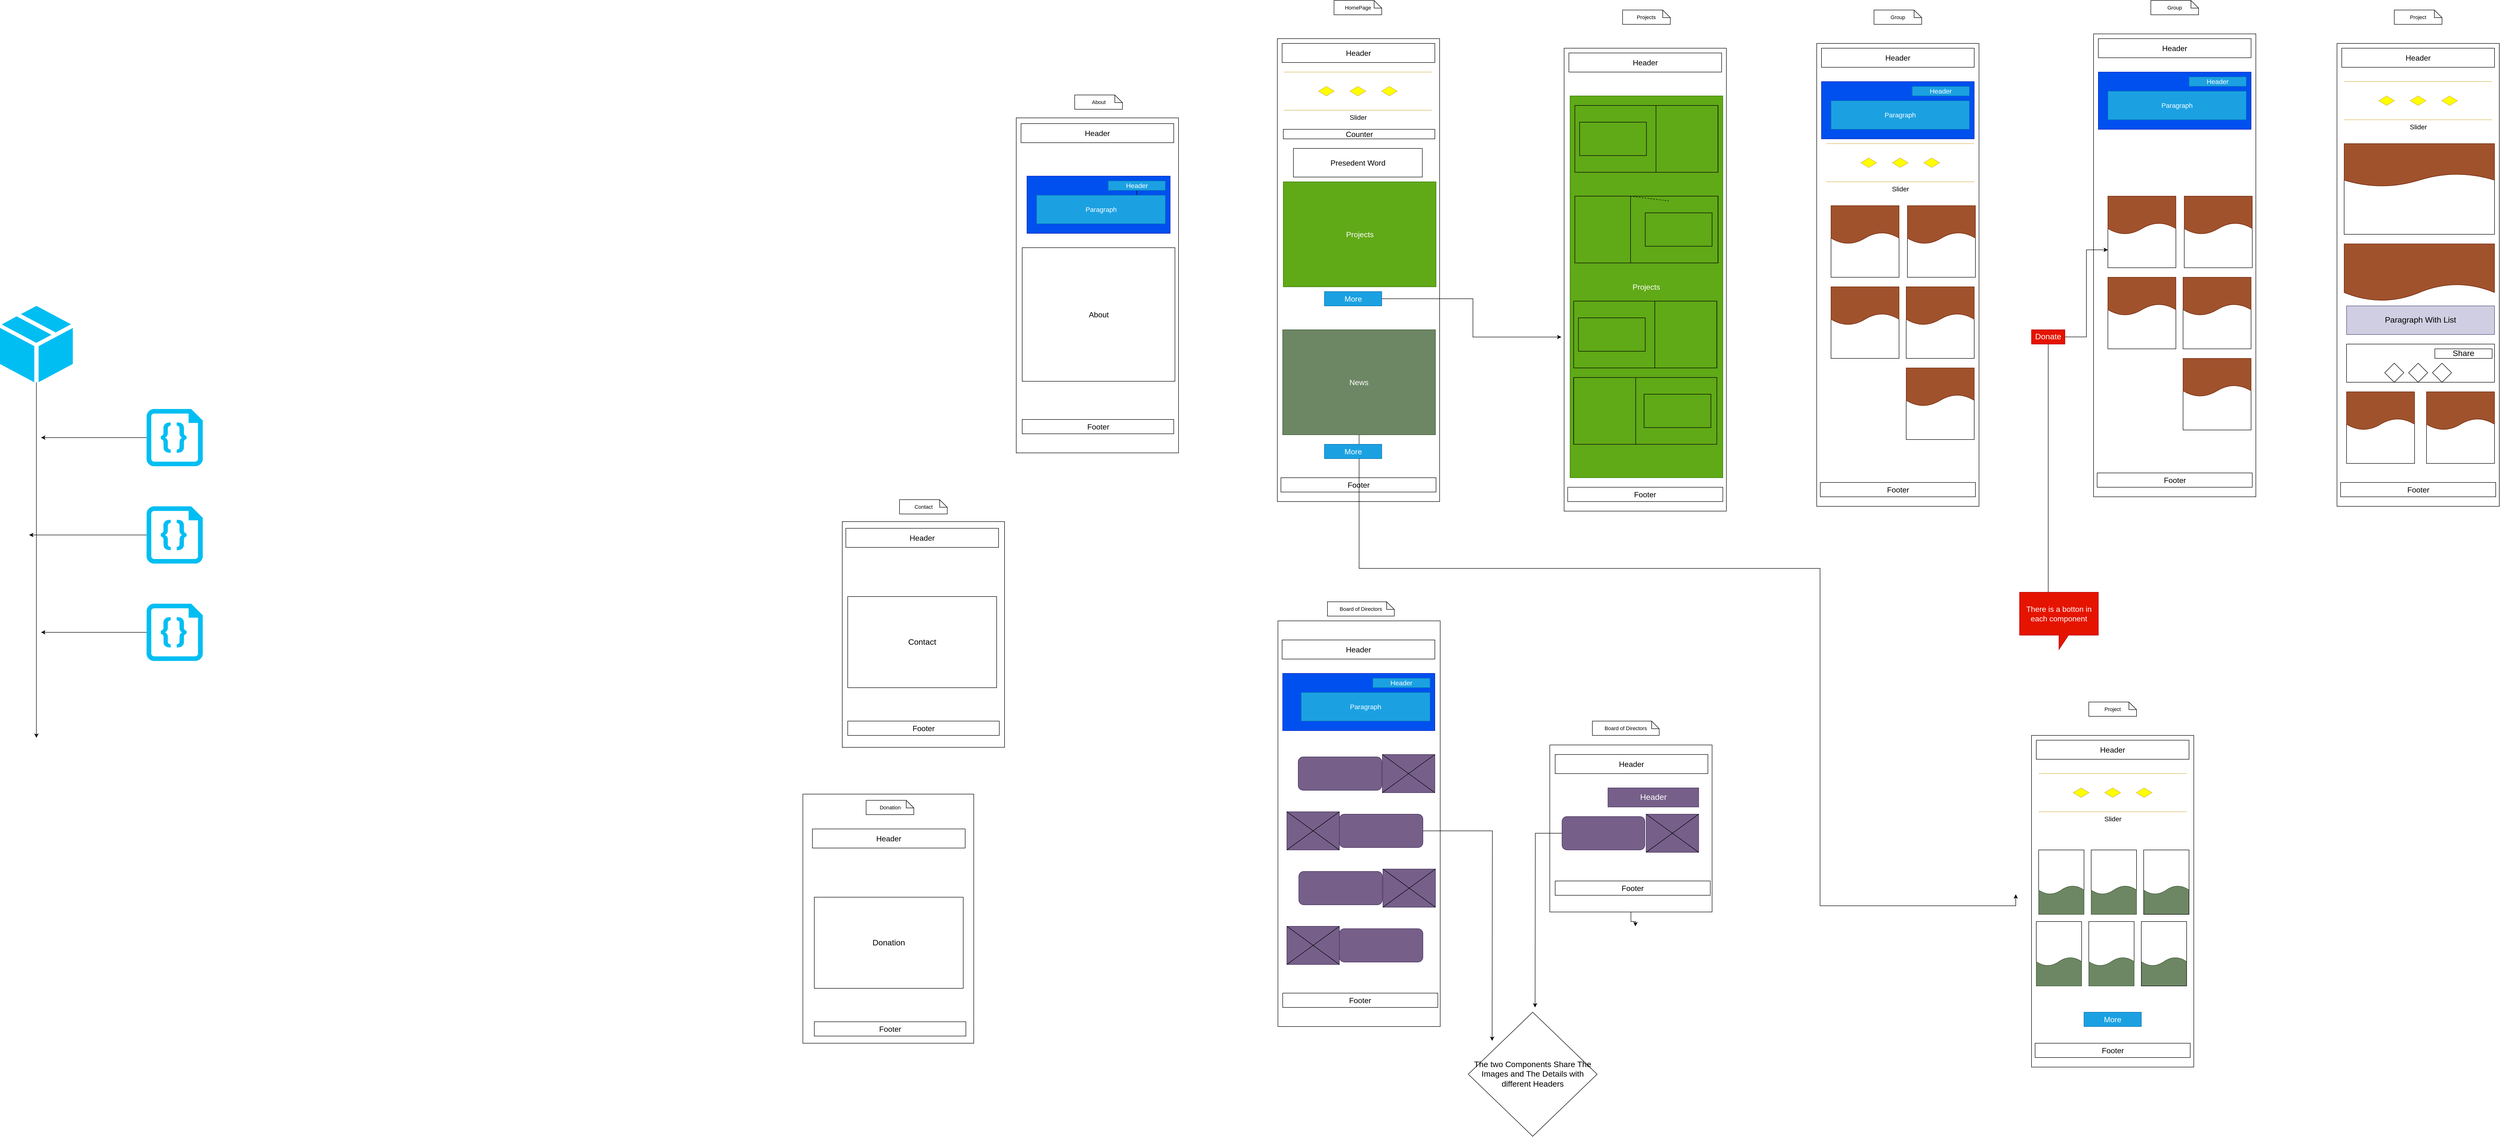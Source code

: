 <mxfile version="20.2.2" type="github">
  <diagram id="3tNO3jkayJGjovwc4Qjn" name="Page-1">
    <mxGraphModel dx="4730" dy="2700" grid="0" gridSize="10" guides="1" tooltips="1" connect="1" arrows="1" fold="1" page="0" pageScale="1" pageWidth="3300" pageHeight="4681" background="none" math="0" shadow="0">
      <root>
        <mxCell id="0" />
        <mxCell id="1" parent="0" />
        <mxCell id="f2MKxU73Fepq0yuGilzE-7" value="" style="rounded=0;whiteSpace=wrap;html=1;fontSize=16;fillColor=none;" vertex="1" parent="1">
          <mxGeometry x="2060" y="460" width="340" height="970" as="geometry" />
        </mxCell>
        <mxCell id="f2MKxU73Fepq0yuGilzE-9" value="Header" style="rounded=0;whiteSpace=wrap;html=1;fontSize=16;fillColor=none;" vertex="1" parent="1">
          <mxGeometry x="2070" y="470" width="320" height="40" as="geometry" />
        </mxCell>
        <mxCell id="f2MKxU73Fepq0yuGilzE-10" value="Footer" style="rounded=0;whiteSpace=wrap;html=1;fontSize=16;fillColor=none;" vertex="1" parent="1">
          <mxGeometry x="2067.5" y="1380" width="325" height="30" as="geometry" />
        </mxCell>
        <mxCell id="f2MKxU73Fepq0yuGilzE-35" value="Counter" style="rounded=0;whiteSpace=wrap;html=1;fontSize=16;fillColor=none;" vertex="1" parent="1">
          <mxGeometry x="2072.5" y="650" width="317.5" height="20" as="geometry" />
        </mxCell>
        <mxCell id="f2MKxU73Fepq0yuGilzE-37" value="Presedent Word" style="rounded=0;whiteSpace=wrap;html=1;fontSize=16;fillColor=none;" vertex="1" parent="1">
          <mxGeometry x="2093.75" y="690" width="270" height="60" as="geometry" />
        </mxCell>
        <mxCell id="f2MKxU73Fepq0yuGilzE-38" value="Projects" style="rounded=0;whiteSpace=wrap;html=1;fontSize=16;fillColor=#60a917;fontColor=#ffffff;strokeColor=#2D7600;" vertex="1" parent="1">
          <mxGeometry x="2072.5" y="760" width="320" height="220" as="geometry" />
        </mxCell>
        <mxCell id="f2MKxU73Fepq0yuGilzE-330" style="edgeStyle=orthogonalEdgeStyle;rounded=0;orthogonalLoop=1;jettySize=auto;html=1;fontSize=17;" edge="1" parent="1" source="f2MKxU73Fepq0yuGilzE-39">
          <mxGeometry relative="1" as="geometry">
            <mxPoint x="3607" y="2253" as="targetPoint" />
            <Array as="points">
              <mxPoint x="2231" y="1570" />
              <mxPoint x="3197" y="1570" />
              <mxPoint x="3197" y="2277" />
            </Array>
          </mxGeometry>
        </mxCell>
        <mxCell id="f2MKxU73Fepq0yuGilzE-39" value="News" style="rounded=0;whiteSpace=wrap;html=1;fontSize=16;fillColor=#6d8764;fontColor=#ffffff;strokeColor=#3A5431;" vertex="1" parent="1">
          <mxGeometry x="2071.25" y="1070" width="320" height="220" as="geometry" />
        </mxCell>
        <mxCell id="f2MKxU73Fepq0yuGilzE-42" value="HomePage" style="shape=note;whiteSpace=wrap;html=1;backgroundOutline=1;darkOpacity=0.05;fontSize=11;fillColor=none;size=16;" vertex="1" parent="1">
          <mxGeometry x="2178.75" y="380" width="100" height="30" as="geometry" />
        </mxCell>
        <mxCell id="f2MKxU73Fepq0yuGilzE-328" style="edgeStyle=orthogonalEdgeStyle;rounded=0;orthogonalLoop=1;jettySize=auto;html=1;entryX=-0.017;entryY=0.624;entryDx=0;entryDy=0;entryPerimeter=0;fontSize=17;" edge="1" parent="1" source="f2MKxU73Fepq0yuGilzE-44" target="f2MKxU73Fepq0yuGilzE-54">
          <mxGeometry relative="1" as="geometry" />
        </mxCell>
        <mxCell id="f2MKxU73Fepq0yuGilzE-44" value="More" style="rounded=0;whiteSpace=wrap;html=1;fontSize=16;fillColor=#1ba1e2;fontColor=#ffffff;strokeColor=#006EAF;" vertex="1" parent="1">
          <mxGeometry x="2158.75" y="990" width="120" height="30" as="geometry" />
        </mxCell>
        <mxCell id="f2MKxU73Fepq0yuGilzE-45" value="More" style="rounded=0;whiteSpace=wrap;html=1;fontSize=16;fillColor=#1ba1e2;fontColor=#ffffff;strokeColor=#006EAF;" vertex="1" parent="1">
          <mxGeometry x="2158.75" y="1310" width="120" height="30" as="geometry" />
        </mxCell>
        <mxCell id="f2MKxU73Fepq0yuGilzE-54" value="" style="rounded=0;whiteSpace=wrap;html=1;fontSize=16;fillColor=none;" vertex="1" parent="1">
          <mxGeometry x="2660.8" y="480" width="340" height="970" as="geometry" />
        </mxCell>
        <mxCell id="f2MKxU73Fepq0yuGilzE-55" value="Header" style="rounded=0;whiteSpace=wrap;html=1;fontSize=16;fillColor=none;" vertex="1" parent="1">
          <mxGeometry x="2670.8" y="490" width="320" height="40" as="geometry" />
        </mxCell>
        <mxCell id="f2MKxU73Fepq0yuGilzE-56" value="Footer" style="rounded=0;whiteSpace=wrap;html=1;fontSize=16;fillColor=none;" vertex="1" parent="1">
          <mxGeometry x="2668.3" y="1400" width="325" height="30" as="geometry" />
        </mxCell>
        <mxCell id="f2MKxU73Fepq0yuGilzE-60" value="Projects" style="rounded=0;whiteSpace=wrap;html=1;fontSize=16;fillColor=#60a917;fontColor=#ffffff;strokeColor=#2D7600;" vertex="1" parent="1">
          <mxGeometry x="2673.3" y="580" width="320" height="800" as="geometry" />
        </mxCell>
        <mxCell id="f2MKxU73Fepq0yuGilzE-71" value="Header" style="rounded=0;whiteSpace=wrap;html=1;fontSize=16;fillColor=none;" vertex="1" parent="1">
          <mxGeometry x="1523" y="638" width="320" height="40" as="geometry" />
        </mxCell>
        <mxCell id="f2MKxU73Fepq0yuGilzE-72" value="Footer" style="rounded=0;whiteSpace=wrap;html=1;fontSize=16;fillColor=none;" vertex="1" parent="1">
          <mxGeometry x="1525.5" y="1258" width="317.5" height="30" as="geometry" />
        </mxCell>
        <mxCell id="f2MKxU73Fepq0yuGilzE-73" value="About" style="rounded=0;whiteSpace=wrap;html=1;fontSize=16;fillColor=none;" vertex="1" parent="1">
          <mxGeometry x="1525.5" y="898" width="320" height="280" as="geometry" />
        </mxCell>
        <mxCell id="f2MKxU73Fepq0yuGilzE-74" value="Projects" style="shape=note;whiteSpace=wrap;html=1;backgroundOutline=1;darkOpacity=0.05;fontSize=11;fillColor=none;size=16;" vertex="1" parent="1">
          <mxGeometry x="2783.3" y="400" width="100" height="30" as="geometry" />
        </mxCell>
        <mxCell id="f2MKxU73Fepq0yuGilzE-75" value="About" style="shape=note;whiteSpace=wrap;html=1;backgroundOutline=1;darkOpacity=0.05;fontSize=11;fillColor=none;size=16;" vertex="1" parent="1">
          <mxGeometry x="1635.5" y="578" width="100" height="30" as="geometry" />
        </mxCell>
        <mxCell id="f2MKxU73Fepq0yuGilzE-76" value="" style="rounded=0;whiteSpace=wrap;html=1;fontSize=16;fillColor=none;" vertex="1" parent="1">
          <mxGeometry x="1513" y="626" width="340" height="702" as="geometry" />
        </mxCell>
        <mxCell id="f2MKxU73Fepq0yuGilzE-77" value="" style="rounded=0;whiteSpace=wrap;html=1;fontSize=16;fillColor=#0050ef;strokeColor=#001DBC;fontColor=#ffffff;" vertex="1" parent="1">
          <mxGeometry x="1535.5" y="748" width="300" height="120" as="geometry" />
        </mxCell>
        <mxCell id="f2MKxU73Fepq0yuGilzE-83" value="" style="edgeStyle=orthogonalEdgeStyle;rounded=0;orthogonalLoop=1;jettySize=auto;html=1;fontSize=14;" edge="1" parent="1" source="f2MKxU73Fepq0yuGilzE-78" target="f2MKxU73Fepq0yuGilzE-79">
          <mxGeometry relative="1" as="geometry" />
        </mxCell>
        <mxCell id="f2MKxU73Fepq0yuGilzE-78" value="Header" style="rounded=0;whiteSpace=wrap;html=1;fontSize=14;fillColor=#1ba1e2;fontColor=#ffffff;strokeColor=#006EAF;" vertex="1" parent="1">
          <mxGeometry x="1705.5" y="758" width="120" height="20" as="geometry" />
        </mxCell>
        <mxCell id="f2MKxU73Fepq0yuGilzE-79" value="Paragraph" style="rounded=0;whiteSpace=wrap;html=1;fontSize=14;fillColor=#1ba1e2;fontColor=#ffffff;strokeColor=#006EAF;" vertex="1" parent="1">
          <mxGeometry x="1555.5" y="788" width="270" height="60" as="geometry" />
        </mxCell>
        <mxCell id="f2MKxU73Fepq0yuGilzE-84" value="" style="rounded=0;whiteSpace=wrap;html=1;fontSize=16;fillColor=#0050ef;strokeColor=#001DBC;fontColor=#ffffff;" vertex="1" parent="1">
          <mxGeometry x="2071.25" y="1790" width="318.75" height="120" as="geometry" />
        </mxCell>
        <mxCell id="f2MKxU73Fepq0yuGilzE-85" value="Header" style="rounded=0;whiteSpace=wrap;html=1;fontSize=14;fillColor=#1ba1e2;fontColor=#ffffff;strokeColor=#006EAF;" vertex="1" parent="1">
          <mxGeometry x="2260" y="1800" width="120" height="20" as="geometry" />
        </mxCell>
        <mxCell id="f2MKxU73Fepq0yuGilzE-86" value="Paragraph" style="rounded=0;whiteSpace=wrap;html=1;fontSize=14;fillColor=#1ba1e2;fontColor=#ffffff;strokeColor=#006EAF;" vertex="1" parent="1">
          <mxGeometry x="2110" y="1830" width="270" height="60" as="geometry" />
        </mxCell>
        <mxCell id="f2MKxU73Fepq0yuGilzE-87" value="" style="rounded=0;whiteSpace=wrap;html=1;fontSize=14;fillColor=none;" vertex="1" parent="1">
          <mxGeometry x="2683.3" y="600" width="300" height="140" as="geometry" />
        </mxCell>
        <mxCell id="f2MKxU73Fepq0yuGilzE-88" value="" style="rounded=0;whiteSpace=wrap;html=1;fontSize=14;fillColor=none;" vertex="1" parent="1">
          <mxGeometry x="2853.3" y="600" width="130" height="140" as="geometry" />
        </mxCell>
        <mxCell id="f2MKxU73Fepq0yuGilzE-89" value="" style="rounded=0;whiteSpace=wrap;html=1;fontSize=14;fillColor=none;" vertex="1" parent="1">
          <mxGeometry x="2693.3" y="635" width="140" height="70" as="geometry" />
        </mxCell>
        <mxCell id="f2MKxU73Fepq0yuGilzE-90" value="" style="rounded=0;whiteSpace=wrap;html=1;fontSize=14;fillColor=none;" vertex="1" parent="1">
          <mxGeometry x="2683.3" y="790" width="300" height="140" as="geometry" />
        </mxCell>
        <mxCell id="f2MKxU73Fepq0yuGilzE-91" value="" style="rounded=0;whiteSpace=wrap;html=1;fontSize=14;fillColor=none;" vertex="1" parent="1">
          <mxGeometry x="2800" y="790" width="183.3" height="140" as="geometry" />
        </mxCell>
        <mxCell id="f2MKxU73Fepq0yuGilzE-92" value="" style="rounded=0;whiteSpace=wrap;html=1;fontSize=14;fillColor=none;" vertex="1" parent="1">
          <mxGeometry x="2830.8" y="825" width="140" height="70" as="geometry" />
        </mxCell>
        <mxCell id="f2MKxU73Fepq0yuGilzE-96" value="" style="rounded=0;whiteSpace=wrap;html=1;fontSize=14;fillColor=none;" vertex="1" parent="1">
          <mxGeometry x="2680.8" y="1010" width="300" height="140" as="geometry" />
        </mxCell>
        <mxCell id="f2MKxU73Fepq0yuGilzE-97" value="" style="rounded=0;whiteSpace=wrap;html=1;fontSize=14;fillColor=none;" vertex="1" parent="1">
          <mxGeometry x="2850.8" y="1010" width="130" height="140" as="geometry" />
        </mxCell>
        <mxCell id="f2MKxU73Fepq0yuGilzE-98" value="" style="rounded=0;whiteSpace=wrap;html=1;fontSize=14;fillColor=none;" vertex="1" parent="1">
          <mxGeometry x="2690.8" y="1045" width="140" height="70" as="geometry" />
        </mxCell>
        <mxCell id="f2MKxU73Fepq0yuGilzE-99" value="" style="rounded=0;whiteSpace=wrap;html=1;fontSize=14;fillColor=none;" vertex="1" parent="1">
          <mxGeometry x="2680.8" y="1170" width="300" height="140" as="geometry" />
        </mxCell>
        <mxCell id="f2MKxU73Fepq0yuGilzE-100" value="" style="rounded=0;whiteSpace=wrap;html=1;fontSize=14;fillColor=none;" vertex="1" parent="1">
          <mxGeometry x="2828.3" y="1205" width="140" height="70" as="geometry" />
        </mxCell>
        <mxCell id="f2MKxU73Fepq0yuGilzE-101" value="" style="rounded=0;whiteSpace=wrap;html=1;fontSize=14;fillColor=none;" vertex="1" parent="1">
          <mxGeometry x="2680.8" y="1170" width="130" height="140" as="geometry" />
        </mxCell>
        <mxCell id="f2MKxU73Fepq0yuGilzE-102" value="" style="rounded=0;whiteSpace=wrap;html=1;fontSize=16;fillColor=none;" vertex="1" parent="1">
          <mxGeometry x="3190" y="470" width="340" height="970" as="geometry" />
        </mxCell>
        <mxCell id="f2MKxU73Fepq0yuGilzE-103" value="Header" style="rounded=0;whiteSpace=wrap;html=1;fontSize=16;fillColor=none;" vertex="1" parent="1">
          <mxGeometry x="3200" y="480" width="320" height="40" as="geometry" />
        </mxCell>
        <mxCell id="f2MKxU73Fepq0yuGilzE-104" value="Footer" style="rounded=0;whiteSpace=wrap;html=1;fontSize=16;fillColor=none;" vertex="1" parent="1">
          <mxGeometry x="3197.5" y="1390" width="325" height="30" as="geometry" />
        </mxCell>
        <mxCell id="f2MKxU73Fepq0yuGilzE-105" value="Group" style="shape=note;whiteSpace=wrap;html=1;backgroundOutline=1;darkOpacity=0.05;fontSize=11;fillColor=none;size=16;" vertex="1" parent="1">
          <mxGeometry x="3310" y="400" width="100" height="30" as="geometry" />
        </mxCell>
        <mxCell id="f2MKxU73Fepq0yuGilzE-106" value="" style="rounded=0;whiteSpace=wrap;html=1;fontSize=16;fillColor=#0050ef;strokeColor=#001DBC;fontColor=#ffffff;" vertex="1" parent="1">
          <mxGeometry x="3200" y="550" width="320" height="120" as="geometry" />
        </mxCell>
        <mxCell id="f2MKxU73Fepq0yuGilzE-107" value="Header" style="rounded=0;whiteSpace=wrap;html=1;fontSize=14;fillColor=#1ba1e2;fontColor=#ffffff;strokeColor=#006EAF;" vertex="1" parent="1">
          <mxGeometry x="3390" y="560" width="120" height="20" as="geometry" />
        </mxCell>
        <mxCell id="f2MKxU73Fepq0yuGilzE-108" value="Paragraph" style="rounded=0;whiteSpace=wrap;html=1;fontSize=14;fillColor=#1ba1e2;fontColor=#ffffff;strokeColor=#006EAF;" vertex="1" parent="1">
          <mxGeometry x="3220" y="590" width="290" height="60" as="geometry" />
        </mxCell>
        <mxCell id="f2MKxU73Fepq0yuGilzE-114" value="" style="endArrow=none;dashed=1;html=1;rounded=0;fontSize=14;exitX=0;exitY=0;exitDx=0;exitDy=0;" edge="1" parent="1" source="f2MKxU73Fepq0yuGilzE-91">
          <mxGeometry width="50" height="50" relative="1" as="geometry">
            <mxPoint x="2830" y="850" as="sourcePoint" />
            <mxPoint x="2880" y="800" as="targetPoint" />
          </mxGeometry>
        </mxCell>
        <mxCell id="f2MKxU73Fepq0yuGilzE-117" value="" style="rounded=0;whiteSpace=wrap;html=1;fontSize=14;" vertex="1" parent="1">
          <mxGeometry x="3380" y="810" width="142.5" height="150" as="geometry" />
        </mxCell>
        <mxCell id="f2MKxU73Fepq0yuGilzE-118" value="" style="shape=document;whiteSpace=wrap;html=1;boundedLbl=1;fontSize=14;fillColor=#a0522d;strokeColor=#6D1F00;fontColor=#ffffff;" vertex="1" parent="1">
          <mxGeometry x="3380" y="810" width="142.5" height="80" as="geometry" />
        </mxCell>
        <mxCell id="f2MKxU73Fepq0yuGilzE-119" value="Slider" style="verticalLabelPosition=bottom;verticalAlign=top;html=1;shape=mxgraph.flowchart.parallel_mode;pointerEvents=1;fontSize=14;fillColor=default;gradientColor=#ffd966;strokeColor=#d6b656;" vertex="1" parent="1">
          <mxGeometry x="3210" y="680" width="310" height="80" as="geometry" />
        </mxCell>
        <mxCell id="f2MKxU73Fepq0yuGilzE-120" value="Slider" style="verticalLabelPosition=bottom;verticalAlign=top;html=1;shape=mxgraph.flowchart.parallel_mode;pointerEvents=1;fontSize=14;fillColor=default;gradientColor=#ffd966;strokeColor=#d6b656;" vertex="1" parent="1">
          <mxGeometry x="2073.75" y="530" width="310" height="80" as="geometry" />
        </mxCell>
        <mxCell id="f2MKxU73Fepq0yuGilzE-124" value="" style="rounded=0;whiteSpace=wrap;html=1;fontSize=14;" vertex="1" parent="1">
          <mxGeometry x="3220" y="810" width="142.5" height="150" as="geometry" />
        </mxCell>
        <mxCell id="f2MKxU73Fepq0yuGilzE-125" value="" style="shape=document;whiteSpace=wrap;html=1;boundedLbl=1;fontSize=14;fillColor=#a0522d;strokeColor=#6D1F00;fontColor=#ffffff;" vertex="1" parent="1">
          <mxGeometry x="3220" y="810" width="142.5" height="80" as="geometry" />
        </mxCell>
        <mxCell id="f2MKxU73Fepq0yuGilzE-126" value="" style="rounded=0;whiteSpace=wrap;html=1;fontSize=14;" vertex="1" parent="1">
          <mxGeometry x="3377.5" y="980" width="142.5" height="150" as="geometry" />
        </mxCell>
        <mxCell id="f2MKxU73Fepq0yuGilzE-127" value="" style="shape=document;whiteSpace=wrap;html=1;boundedLbl=1;fontSize=14;fillColor=#a0522d;strokeColor=#6D1F00;fontColor=#ffffff;" vertex="1" parent="1">
          <mxGeometry x="3377.5" y="980" width="142.5" height="80" as="geometry" />
        </mxCell>
        <mxCell id="f2MKxU73Fepq0yuGilzE-128" value="" style="rounded=0;whiteSpace=wrap;html=1;fontSize=14;" vertex="1" parent="1">
          <mxGeometry x="3220" y="980" width="142.5" height="150" as="geometry" />
        </mxCell>
        <mxCell id="f2MKxU73Fepq0yuGilzE-129" value="" style="shape=document;whiteSpace=wrap;html=1;boundedLbl=1;fontSize=14;fillColor=#a0522d;strokeColor=#6D1F00;fontColor=#ffffff;" vertex="1" parent="1">
          <mxGeometry x="3220" y="980" width="142.5" height="80" as="geometry" />
        </mxCell>
        <mxCell id="f2MKxU73Fepq0yuGilzE-131" value="" style="rounded=0;whiteSpace=wrap;html=1;fontSize=14;" vertex="1" parent="1">
          <mxGeometry x="3377.5" y="1150" width="142.5" height="150" as="geometry" />
        </mxCell>
        <mxCell id="f2MKxU73Fepq0yuGilzE-132" value="" style="shape=document;whiteSpace=wrap;html=1;boundedLbl=1;fontSize=14;fillColor=#a0522d;strokeColor=#6D1F00;fontColor=#ffffff;" vertex="1" parent="1">
          <mxGeometry x="3377.5" y="1150" width="142.5" height="80" as="geometry" />
        </mxCell>
        <mxCell id="f2MKxU73Fepq0yuGilzE-151" value="" style="rounded=0;whiteSpace=wrap;html=1;fontSize=16;fillColor=none;" vertex="1" parent="1">
          <mxGeometry x="4280" y="470" width="340" height="970" as="geometry" />
        </mxCell>
        <mxCell id="f2MKxU73Fepq0yuGilzE-152" value="Header" style="rounded=0;whiteSpace=wrap;html=1;fontSize=16;fillColor=none;" vertex="1" parent="1">
          <mxGeometry x="4290" y="480" width="320" height="40" as="geometry" />
        </mxCell>
        <mxCell id="f2MKxU73Fepq0yuGilzE-153" value="Footer" style="rounded=0;whiteSpace=wrap;html=1;fontSize=16;fillColor=none;" vertex="1" parent="1">
          <mxGeometry x="4287.5" y="1390" width="325" height="30" as="geometry" />
        </mxCell>
        <mxCell id="f2MKxU73Fepq0yuGilzE-154" value="Project" style="shape=note;whiteSpace=wrap;html=1;backgroundOutline=1;darkOpacity=0.05;fontSize=11;fillColor=none;size=16;" vertex="1" parent="1">
          <mxGeometry x="4400" y="400" width="100" height="30" as="geometry" />
        </mxCell>
        <mxCell id="f2MKxU73Fepq0yuGilzE-158" value="" style="rounded=0;whiteSpace=wrap;html=1;fontSize=14;" vertex="1" parent="1">
          <mxGeometry x="4295" y="680" width="315" height="190" as="geometry" />
        </mxCell>
        <mxCell id="f2MKxU73Fepq0yuGilzE-159" value="" style="shape=document;whiteSpace=wrap;html=1;boundedLbl=1;fontSize=14;fillColor=#a0522d;strokeColor=#6D1F00;fontColor=#ffffff;" vertex="1" parent="1">
          <mxGeometry x="4295" y="680" width="315" height="90" as="geometry" />
        </mxCell>
        <mxCell id="f2MKxU73Fepq0yuGilzE-160" value="Slider" style="verticalLabelPosition=bottom;verticalAlign=top;html=1;shape=mxgraph.flowchart.parallel_mode;pointerEvents=1;fontSize=14;fillColor=default;gradientColor=#ffd966;strokeColor=#d6b656;" vertex="1" parent="1">
          <mxGeometry x="4295" y="550" width="310" height="80" as="geometry" />
        </mxCell>
        <mxCell id="f2MKxU73Fepq0yuGilzE-169" value="" style="shape=document;whiteSpace=wrap;html=1;boundedLbl=1;fontSize=14;fillColor=#a0522d;strokeColor=#6D1F00;fontColor=#ffffff;" vertex="1" parent="1">
          <mxGeometry x="4295" y="890" width="315" height="120" as="geometry" />
        </mxCell>
        <mxCell id="f2MKxU73Fepq0yuGilzE-170" value="Paragraph With List" style="rounded=0;whiteSpace=wrap;html=1;fontSize=17;fillColor=#d0cee2;strokeColor=#56517e;" vertex="1" parent="1">
          <mxGeometry x="4300" y="1020" width="310" height="60" as="geometry" />
        </mxCell>
        <mxCell id="f2MKxU73Fepq0yuGilzE-171" value="" style="rounded=0;whiteSpace=wrap;html=1;fontSize=17;fillColor=none;" vertex="1" parent="1">
          <mxGeometry x="4300" y="1100" width="310" height="80" as="geometry" />
        </mxCell>
        <mxCell id="f2MKxU73Fepq0yuGilzE-172" value="Share" style="rounded=0;whiteSpace=wrap;html=1;fontSize=17;fillColor=none;" vertex="1" parent="1">
          <mxGeometry x="4485" y="1110" width="120" height="20" as="geometry" />
        </mxCell>
        <mxCell id="f2MKxU73Fepq0yuGilzE-173" value="" style="rhombus;whiteSpace=wrap;html=1;fontSize=17;fillColor=none;" vertex="1" parent="1">
          <mxGeometry x="4480" y="1140" width="40" height="40" as="geometry" />
        </mxCell>
        <mxCell id="f2MKxU73Fepq0yuGilzE-174" value="" style="rhombus;whiteSpace=wrap;html=1;fontSize=17;fillColor=none;" vertex="1" parent="1">
          <mxGeometry x="4430" y="1140" width="40" height="40" as="geometry" />
        </mxCell>
        <mxCell id="f2MKxU73Fepq0yuGilzE-175" value="" style="rhombus;whiteSpace=wrap;html=1;fontSize=17;fillColor=none;" vertex="1" parent="1">
          <mxGeometry x="4380" y="1140" width="40" height="40" as="geometry" />
        </mxCell>
        <mxCell id="f2MKxU73Fepq0yuGilzE-181" value="" style="rounded=0;whiteSpace=wrap;html=1;fontSize=14;" vertex="1" parent="1">
          <mxGeometry x="4467.5" y="1200" width="142.5" height="150" as="geometry" />
        </mxCell>
        <mxCell id="f2MKxU73Fepq0yuGilzE-182" value="" style="shape=document;whiteSpace=wrap;html=1;boundedLbl=1;fontSize=14;fillColor=#a0522d;strokeColor=#6D1F00;fontColor=#ffffff;" vertex="1" parent="1">
          <mxGeometry x="4467.5" y="1200" width="142.5" height="80" as="geometry" />
        </mxCell>
        <mxCell id="f2MKxU73Fepq0yuGilzE-183" value="" style="rounded=0;whiteSpace=wrap;html=1;fontSize=14;" vertex="1" parent="1">
          <mxGeometry x="4300" y="1200" width="142.5" height="150" as="geometry" />
        </mxCell>
        <mxCell id="f2MKxU73Fepq0yuGilzE-184" value="" style="shape=document;whiteSpace=wrap;html=1;boundedLbl=1;fontSize=14;fillColor=#a0522d;strokeColor=#6D1F00;fontColor=#ffffff;" vertex="1" parent="1">
          <mxGeometry x="4300" y="1200" width="142.5" height="80" as="geometry" />
        </mxCell>
        <mxCell id="f2MKxU73Fepq0yuGilzE-185" value="" style="rounded=0;whiteSpace=wrap;html=1;fontSize=16;fillColor=none;" vertex="1" parent="1">
          <mxGeometry x="3770" y="450" width="340" height="970" as="geometry" />
        </mxCell>
        <mxCell id="f2MKxU73Fepq0yuGilzE-186" value="Header" style="rounded=0;whiteSpace=wrap;html=1;fontSize=16;fillColor=none;" vertex="1" parent="1">
          <mxGeometry x="3780" y="460" width="320" height="40" as="geometry" />
        </mxCell>
        <mxCell id="f2MKxU73Fepq0yuGilzE-187" value="Footer" style="rounded=0;whiteSpace=wrap;html=1;fontSize=16;fillColor=none;" vertex="1" parent="1">
          <mxGeometry x="3777.5" y="1370" width="325" height="30" as="geometry" />
        </mxCell>
        <mxCell id="f2MKxU73Fepq0yuGilzE-188" value="Group" style="shape=note;whiteSpace=wrap;html=1;backgroundOutline=1;darkOpacity=0.05;fontSize=11;fillColor=none;size=16;" vertex="1" parent="1">
          <mxGeometry x="3890" y="380" width="100" height="30" as="geometry" />
        </mxCell>
        <mxCell id="f2MKxU73Fepq0yuGilzE-189" value="" style="rounded=0;whiteSpace=wrap;html=1;fontSize=16;fillColor=#0050ef;strokeColor=#001DBC;fontColor=#ffffff;" vertex="1" parent="1">
          <mxGeometry x="3780" y="530" width="320" height="120" as="geometry" />
        </mxCell>
        <mxCell id="f2MKxU73Fepq0yuGilzE-190" value="Header" style="rounded=0;whiteSpace=wrap;html=1;fontSize=14;fillColor=#1ba1e2;fontColor=#ffffff;strokeColor=#006EAF;" vertex="1" parent="1">
          <mxGeometry x="3970" y="540" width="120" height="20" as="geometry" />
        </mxCell>
        <mxCell id="f2MKxU73Fepq0yuGilzE-191" value="Paragraph" style="rounded=0;whiteSpace=wrap;html=1;fontSize=14;fillColor=#1ba1e2;fontColor=#ffffff;strokeColor=#006EAF;" vertex="1" parent="1">
          <mxGeometry x="3800" y="570" width="290" height="60" as="geometry" />
        </mxCell>
        <mxCell id="f2MKxU73Fepq0yuGilzE-192" value="" style="rounded=0;whiteSpace=wrap;html=1;fontSize=14;" vertex="1" parent="1">
          <mxGeometry x="3960" y="790" width="142.5" height="150" as="geometry" />
        </mxCell>
        <mxCell id="f2MKxU73Fepq0yuGilzE-193" value="" style="shape=document;whiteSpace=wrap;html=1;boundedLbl=1;fontSize=14;fillColor=#a0522d;strokeColor=#6D1F00;fontColor=#ffffff;" vertex="1" parent="1">
          <mxGeometry x="3960" y="790" width="142.5" height="80" as="geometry" />
        </mxCell>
        <mxCell id="f2MKxU73Fepq0yuGilzE-195" value="" style="rounded=0;whiteSpace=wrap;html=1;fontSize=14;" vertex="1" parent="1">
          <mxGeometry x="3800" y="790" width="142.5" height="150" as="geometry" />
        </mxCell>
        <mxCell id="f2MKxU73Fepq0yuGilzE-196" value="" style="shape=document;whiteSpace=wrap;html=1;boundedLbl=1;fontSize=14;fillColor=#a0522d;strokeColor=#6D1F00;fontColor=#ffffff;" vertex="1" parent="1">
          <mxGeometry x="3800" y="790" width="142.5" height="80" as="geometry" />
        </mxCell>
        <mxCell id="f2MKxU73Fepq0yuGilzE-197" value="" style="rounded=0;whiteSpace=wrap;html=1;fontSize=14;" vertex="1" parent="1">
          <mxGeometry x="3957.5" y="960" width="142.5" height="150" as="geometry" />
        </mxCell>
        <mxCell id="f2MKxU73Fepq0yuGilzE-198" value="" style="shape=document;whiteSpace=wrap;html=1;boundedLbl=1;fontSize=14;fillColor=#a0522d;strokeColor=#6D1F00;fontColor=#ffffff;" vertex="1" parent="1">
          <mxGeometry x="3957.5" y="960" width="142.5" height="80" as="geometry" />
        </mxCell>
        <mxCell id="f2MKxU73Fepq0yuGilzE-199" value="" style="rounded=0;whiteSpace=wrap;html=1;fontSize=14;" vertex="1" parent="1">
          <mxGeometry x="3800" y="960" width="142.5" height="150" as="geometry" />
        </mxCell>
        <mxCell id="f2MKxU73Fepq0yuGilzE-200" value="" style="shape=document;whiteSpace=wrap;html=1;boundedLbl=1;fontSize=14;fillColor=#a0522d;strokeColor=#6D1F00;fontColor=#ffffff;" vertex="1" parent="1">
          <mxGeometry x="3800" y="960" width="142.5" height="80" as="geometry" />
        </mxCell>
        <mxCell id="f2MKxU73Fepq0yuGilzE-201" value="" style="rounded=0;whiteSpace=wrap;html=1;fontSize=14;" vertex="1" parent="1">
          <mxGeometry x="3957.5" y="1130" width="142.5" height="150" as="geometry" />
        </mxCell>
        <mxCell id="f2MKxU73Fepq0yuGilzE-202" value="" style="shape=document;whiteSpace=wrap;html=1;boundedLbl=1;fontSize=14;fillColor=#a0522d;strokeColor=#6D1F00;fontColor=#ffffff;" vertex="1" parent="1">
          <mxGeometry x="3957.5" y="1130" width="142.5" height="80" as="geometry" />
        </mxCell>
        <mxCell id="f2MKxU73Fepq0yuGilzE-213" style="edgeStyle=orthogonalEdgeStyle;rounded=0;orthogonalLoop=1;jettySize=auto;html=1;entryX=0;entryY=0.75;entryDx=0;entryDy=0;fontSize=17;" edge="1" parent="1" source="f2MKxU73Fepq0yuGilzE-212" target="f2MKxU73Fepq0yuGilzE-195">
          <mxGeometry relative="1" as="geometry" />
        </mxCell>
        <mxCell id="f2MKxU73Fepq0yuGilzE-214" style="edgeStyle=orthogonalEdgeStyle;rounded=0;orthogonalLoop=1;jettySize=auto;html=1;fontSize=17;" edge="1" parent="1" source="f2MKxU73Fepq0yuGilzE-212">
          <mxGeometry relative="1" as="geometry">
            <mxPoint x="3675" y="1650" as="targetPoint" />
          </mxGeometry>
        </mxCell>
        <mxCell id="f2MKxU73Fepq0yuGilzE-212" value="Donate" style="rounded=0;whiteSpace=wrap;html=1;fontSize=17;fillColor=#e51400;strokeColor=#B20000;fontColor=#ffffff;" vertex="1" parent="1">
          <mxGeometry x="3640" y="1070" width="70" height="30" as="geometry" />
        </mxCell>
        <mxCell id="f2MKxU73Fepq0yuGilzE-215" value="There is a botton in each component" style="shape=callout;whiteSpace=wrap;html=1;perimeter=calloutPerimeter;fontSize=16;fillColor=#e51400;fontColor=#ffffff;strokeColor=#B20000;" vertex="1" parent="1">
          <mxGeometry x="3615" y="1620" width="165" height="120" as="geometry" />
        </mxCell>
        <mxCell id="f2MKxU73Fepq0yuGilzE-217" value="Header" style="rounded=0;whiteSpace=wrap;html=1;fontSize=16;fillColor=none;" vertex="1" parent="1">
          <mxGeometry x="2070" y="1720" width="320" height="40" as="geometry" />
        </mxCell>
        <mxCell id="f2MKxU73Fepq0yuGilzE-219" value="&lt;span class=&quot;VIiyi&quot; lang=&quot;en&quot;&gt;&lt;span data-number-of-phrases=&quot;1&quot; data-phrase-index=&quot;0&quot; data-language-to-translate-into=&quot;ar&quot; data-language-for-alternatives=&quot;en&quot; class=&quot;JLqJ4b ChMk0b&quot;&gt;&lt;span class=&quot;Q4iAWc&quot;&gt;Board of Directors&lt;/span&gt;&lt;/span&gt;&lt;/span&gt;" style="shape=note;whiteSpace=wrap;html=1;backgroundOutline=1;darkOpacity=0.05;fontSize=11;fillColor=none;size=16;" vertex="1" parent="1">
          <mxGeometry x="2165" y="1640" width="140" height="30" as="geometry" />
        </mxCell>
        <mxCell id="f2MKxU73Fepq0yuGilzE-234" value="" style="rounded=0;whiteSpace=wrap;html=1;fontSize=16;fillColor=none;" vertex="1" parent="1">
          <mxGeometry x="2061.25" y="1680" width="340" height="850" as="geometry" />
        </mxCell>
        <mxCell id="f2MKxU73Fepq0yuGilzE-235" value="" style="rounded=0;whiteSpace=wrap;html=1;fontSize=17;fillColor=#76608a;fontColor=#ffffff;strokeColor=#432D57;" vertex="1" parent="1">
          <mxGeometry x="2280" y="1960" width="110" height="80" as="geometry" />
        </mxCell>
        <mxCell id="f2MKxU73Fepq0yuGilzE-236" value="" style="endArrow=none;html=1;rounded=0;fontSize=17;exitX=0;exitY=1;exitDx=0;exitDy=0;entryX=1;entryY=0;entryDx=0;entryDy=0;" edge="1" parent="1" source="f2MKxU73Fepq0yuGilzE-235" target="f2MKxU73Fepq0yuGilzE-235">
          <mxGeometry width="50" height="50" relative="1" as="geometry">
            <mxPoint x="2340" y="2020" as="sourcePoint" />
            <mxPoint x="2390" y="1970" as="targetPoint" />
          </mxGeometry>
        </mxCell>
        <mxCell id="f2MKxU73Fepq0yuGilzE-237" value="" style="endArrow=none;html=1;rounded=0;fontSize=17;exitX=1;exitY=1;exitDx=0;exitDy=0;entryX=0;entryY=0;entryDx=0;entryDy=0;" edge="1" parent="1" source="f2MKxU73Fepq0yuGilzE-235" target="f2MKxU73Fepq0yuGilzE-235">
          <mxGeometry width="50" height="50" relative="1" as="geometry">
            <mxPoint x="2350" y="2010" as="sourcePoint" />
            <mxPoint x="2310" y="1970" as="targetPoint" />
          </mxGeometry>
        </mxCell>
        <mxCell id="f2MKxU73Fepq0yuGilzE-238" value="" style="rounded=1;whiteSpace=wrap;html=1;fontSize=17;fillColor=#76608a;fontColor=#ffffff;strokeColor=#432D57;" vertex="1" parent="1">
          <mxGeometry x="2103.75" y="1965" width="175" height="70" as="geometry" />
        </mxCell>
        <mxCell id="f2MKxU73Fepq0yuGilzE-240" value="" style="rounded=0;whiteSpace=wrap;html=1;fontSize=17;fillColor=#76608a;fontColor=#ffffff;strokeColor=#432D57;" vertex="1" parent="1">
          <mxGeometry x="2080" y="2080" width="110" height="80" as="geometry" />
        </mxCell>
        <mxCell id="f2MKxU73Fepq0yuGilzE-241" value="" style="endArrow=none;html=1;rounded=0;fontSize=17;exitX=0;exitY=1;exitDx=0;exitDy=0;entryX=1;entryY=0;entryDx=0;entryDy=0;" edge="1" parent="1" source="f2MKxU73Fepq0yuGilzE-240" target="f2MKxU73Fepq0yuGilzE-240">
          <mxGeometry width="50" height="50" relative="1" as="geometry">
            <mxPoint x="2140" y="2140" as="sourcePoint" />
            <mxPoint x="2190" y="2090" as="targetPoint" />
          </mxGeometry>
        </mxCell>
        <mxCell id="f2MKxU73Fepq0yuGilzE-242" value="" style="endArrow=none;html=1;rounded=0;fontSize=17;exitX=1;exitY=1;exitDx=0;exitDy=0;entryX=0;entryY=0;entryDx=0;entryDy=0;" edge="1" parent="1" source="f2MKxU73Fepq0yuGilzE-240" target="f2MKxU73Fepq0yuGilzE-240">
          <mxGeometry width="50" height="50" relative="1" as="geometry">
            <mxPoint x="2150" y="2130" as="sourcePoint" />
            <mxPoint x="2110" y="2090" as="targetPoint" />
          </mxGeometry>
        </mxCell>
        <mxCell id="f2MKxU73Fepq0yuGilzE-281" style="edgeStyle=orthogonalEdgeStyle;rounded=0;orthogonalLoop=1;jettySize=auto;html=1;fontSize=17;" edge="1" parent="1" source="f2MKxU73Fepq0yuGilzE-243">
          <mxGeometry relative="1" as="geometry">
            <mxPoint x="2510" y="2560" as="targetPoint" />
          </mxGeometry>
        </mxCell>
        <mxCell id="f2MKxU73Fepq0yuGilzE-243" value="" style="rounded=1;whiteSpace=wrap;html=1;fontSize=17;fillColor=#76608a;fontColor=#ffffff;strokeColor=#432D57;" vertex="1" parent="1">
          <mxGeometry x="2190" y="2085" width="175" height="70" as="geometry" />
        </mxCell>
        <mxCell id="f2MKxU73Fepq0yuGilzE-244" value="" style="rounded=0;whiteSpace=wrap;html=1;fontSize=17;fillColor=#76608a;fontColor=#ffffff;strokeColor=#432D57;" vertex="1" parent="1">
          <mxGeometry x="2281.25" y="2200" width="110" height="80" as="geometry" />
        </mxCell>
        <mxCell id="f2MKxU73Fepq0yuGilzE-245" value="" style="endArrow=none;html=1;rounded=0;fontSize=17;exitX=0;exitY=1;exitDx=0;exitDy=0;entryX=1;entryY=0;entryDx=0;entryDy=0;" edge="1" parent="1" source="f2MKxU73Fepq0yuGilzE-244" target="f2MKxU73Fepq0yuGilzE-244">
          <mxGeometry width="50" height="50" relative="1" as="geometry">
            <mxPoint x="2341.25" y="2260" as="sourcePoint" />
            <mxPoint x="2391.25" y="2210" as="targetPoint" />
          </mxGeometry>
        </mxCell>
        <mxCell id="f2MKxU73Fepq0yuGilzE-246" value="" style="endArrow=none;html=1;rounded=0;fontSize=17;exitX=1;exitY=1;exitDx=0;exitDy=0;entryX=0;entryY=0;entryDx=0;entryDy=0;" edge="1" parent="1" source="f2MKxU73Fepq0yuGilzE-244" target="f2MKxU73Fepq0yuGilzE-244">
          <mxGeometry width="50" height="50" relative="1" as="geometry">
            <mxPoint x="2351.25" y="2250" as="sourcePoint" />
            <mxPoint x="2311.25" y="2210" as="targetPoint" />
          </mxGeometry>
        </mxCell>
        <mxCell id="f2MKxU73Fepq0yuGilzE-247" value="" style="rounded=1;whiteSpace=wrap;html=1;fontSize=17;fillColor=#76608a;fontColor=#ffffff;strokeColor=#432D57;" vertex="1" parent="1">
          <mxGeometry x="2105" y="2205" width="175" height="70" as="geometry" />
        </mxCell>
        <mxCell id="f2MKxU73Fepq0yuGilzE-248" value="" style="rounded=0;whiteSpace=wrap;html=1;fontSize=17;fillColor=#76608a;fontColor=#ffffff;strokeColor=#432D57;" vertex="1" parent="1">
          <mxGeometry x="2080" y="2320" width="110" height="80" as="geometry" />
        </mxCell>
        <mxCell id="f2MKxU73Fepq0yuGilzE-249" value="" style="endArrow=none;html=1;rounded=0;fontSize=17;exitX=0;exitY=1;exitDx=0;exitDy=0;entryX=1;entryY=0;entryDx=0;entryDy=0;" edge="1" parent="1" source="f2MKxU73Fepq0yuGilzE-248" target="f2MKxU73Fepq0yuGilzE-248">
          <mxGeometry width="50" height="50" relative="1" as="geometry">
            <mxPoint x="2140" y="2380" as="sourcePoint" />
            <mxPoint x="2190" y="2330" as="targetPoint" />
          </mxGeometry>
        </mxCell>
        <mxCell id="f2MKxU73Fepq0yuGilzE-250" value="" style="endArrow=none;html=1;rounded=0;fontSize=17;exitX=1;exitY=1;exitDx=0;exitDy=0;entryX=0;entryY=0;entryDx=0;entryDy=0;" edge="1" parent="1" source="f2MKxU73Fepq0yuGilzE-248" target="f2MKxU73Fepq0yuGilzE-248">
          <mxGeometry width="50" height="50" relative="1" as="geometry">
            <mxPoint x="2150" y="2370" as="sourcePoint" />
            <mxPoint x="2110" y="2330" as="targetPoint" />
          </mxGeometry>
        </mxCell>
        <mxCell id="f2MKxU73Fepq0yuGilzE-251" value="" style="rounded=1;whiteSpace=wrap;html=1;fontSize=17;fillColor=#76608a;fontColor=#ffffff;strokeColor=#432D57;" vertex="1" parent="1">
          <mxGeometry x="2190" y="2325" width="175" height="70" as="geometry" />
        </mxCell>
        <mxCell id="f2MKxU73Fepq0yuGilzE-252" value="Footer" style="rounded=0;whiteSpace=wrap;html=1;fontSize=16;fillColor=none;" vertex="1" parent="1">
          <mxGeometry x="2071.25" y="2460" width="325" height="30" as="geometry" />
        </mxCell>
        <mxCell id="f2MKxU73Fepq0yuGilzE-256" value="Header" style="rounded=0;whiteSpace=wrap;html=1;fontSize=16;fillColor=none;" vertex="1" parent="1">
          <mxGeometry x="2642.05" y="1960" width="320" height="40" as="geometry" />
        </mxCell>
        <mxCell id="f2MKxU73Fepq0yuGilzE-257" value="&lt;span class=&quot;VIiyi&quot; lang=&quot;en&quot;&gt;&lt;span data-number-of-phrases=&quot;1&quot; data-phrase-index=&quot;0&quot; data-language-to-translate-into=&quot;ar&quot; data-language-for-alternatives=&quot;en&quot; class=&quot;JLqJ4b ChMk0b&quot;&gt;&lt;span class=&quot;Q4iAWc&quot;&gt;Board of Directors&lt;/span&gt;&lt;/span&gt;&lt;/span&gt;" style="shape=note;whiteSpace=wrap;html=1;backgroundOutline=1;darkOpacity=0.05;fontSize=11;fillColor=none;size=16;" vertex="1" parent="1">
          <mxGeometry x="2720" y="1890" width="140" height="30" as="geometry" />
        </mxCell>
        <mxCell id="f2MKxU73Fepq0yuGilzE-276" style="edgeStyle=orthogonalEdgeStyle;rounded=0;orthogonalLoop=1;jettySize=auto;html=1;fontSize=17;" edge="1" parent="1" source="f2MKxU73Fepq0yuGilzE-258">
          <mxGeometry relative="1" as="geometry">
            <mxPoint x="2810" y="2320" as="targetPoint" />
          </mxGeometry>
        </mxCell>
        <mxCell id="f2MKxU73Fepq0yuGilzE-258" value="" style="rounded=0;whiteSpace=wrap;html=1;fontSize=16;fillColor=none;" vertex="1" parent="1">
          <mxGeometry x="2630.8" y="1940" width="340" height="350" as="geometry" />
        </mxCell>
        <mxCell id="f2MKxU73Fepq0yuGilzE-259" value="" style="rounded=0;whiteSpace=wrap;html=1;fontSize=17;fillColor=#76608a;fontColor=#ffffff;strokeColor=#432D57;" vertex="1" parent="1">
          <mxGeometry x="2832.68" y="2085" width="110" height="80" as="geometry" />
        </mxCell>
        <mxCell id="f2MKxU73Fepq0yuGilzE-260" value="" style="endArrow=none;html=1;rounded=0;fontSize=17;exitX=0;exitY=1;exitDx=0;exitDy=0;entryX=1;entryY=0;entryDx=0;entryDy=0;" edge="1" parent="1" source="f2MKxU73Fepq0yuGilzE-259" target="f2MKxU73Fepq0yuGilzE-259">
          <mxGeometry width="50" height="50" relative="1" as="geometry">
            <mxPoint x="2909.55" y="2290" as="sourcePoint" />
            <mxPoint x="2959.55" y="2240" as="targetPoint" />
          </mxGeometry>
        </mxCell>
        <mxCell id="f2MKxU73Fepq0yuGilzE-261" value="" style="endArrow=none;html=1;rounded=0;fontSize=17;exitX=1;exitY=1;exitDx=0;exitDy=0;entryX=0;entryY=0;entryDx=0;entryDy=0;" edge="1" parent="1" source="f2MKxU73Fepq0yuGilzE-259" target="f2MKxU73Fepq0yuGilzE-259">
          <mxGeometry width="50" height="50" relative="1" as="geometry">
            <mxPoint x="2919.55" y="2280" as="sourcePoint" />
            <mxPoint x="2879.55" y="2240" as="targetPoint" />
          </mxGeometry>
        </mxCell>
        <mxCell id="f2MKxU73Fepq0yuGilzE-283" style="edgeStyle=orthogonalEdgeStyle;rounded=0;orthogonalLoop=1;jettySize=auto;html=1;fontSize=17;" edge="1" parent="1" source="f2MKxU73Fepq0yuGilzE-262">
          <mxGeometry relative="1" as="geometry">
            <mxPoint x="2600" y="2490" as="targetPoint" />
          </mxGeometry>
        </mxCell>
        <mxCell id="f2MKxU73Fepq0yuGilzE-262" value="" style="rounded=1;whiteSpace=wrap;html=1;fontSize=17;fillColor=#76608a;fontColor=#ffffff;strokeColor=#432D57;" vertex="1" parent="1">
          <mxGeometry x="2656.43" y="2090" width="173.57" height="70" as="geometry" />
        </mxCell>
        <mxCell id="f2MKxU73Fepq0yuGilzE-275" value="Footer" style="rounded=0;whiteSpace=wrap;html=1;fontSize=16;fillColor=none;" vertex="1" parent="1">
          <mxGeometry x="2642.05" y="2225" width="325" height="30" as="geometry" />
        </mxCell>
        <mxCell id="f2MKxU73Fepq0yuGilzE-277" value="Header" style="rounded=0;whiteSpace=wrap;html=1;fontSize=17;fillColor=#76608a;fontColor=#ffffff;strokeColor=#432D57;" vertex="1" parent="1">
          <mxGeometry x="2752.68" y="2030" width="190" height="40" as="geometry" />
        </mxCell>
        <mxCell id="f2MKxU73Fepq0yuGilzE-284" value="The two Components Share The Images and The Details with different Headers " style="rhombus;whiteSpace=wrap;html=1;fontSize=17;fillColor=none;gradientColor=#EA1A13;" vertex="1" parent="1">
          <mxGeometry x="2460" y="2500" width="270" height="260" as="geometry" />
        </mxCell>
        <mxCell id="f2MKxU73Fepq0yuGilzE-285" value="" style="rounded=0;whiteSpace=wrap;html=1;fontSize=16;fillColor=none;" vertex="1" parent="1">
          <mxGeometry x="3640" y="1920" width="340" height="695" as="geometry" />
        </mxCell>
        <mxCell id="f2MKxU73Fepq0yuGilzE-286" value="Header" style="rounded=0;whiteSpace=wrap;html=1;fontSize=16;fillColor=none;" vertex="1" parent="1">
          <mxGeometry x="3650" y="1930" width="320" height="40" as="geometry" />
        </mxCell>
        <mxCell id="f2MKxU73Fepq0yuGilzE-287" value="Footer" style="rounded=0;whiteSpace=wrap;html=1;fontSize=16;fillColor=none;" vertex="1" parent="1">
          <mxGeometry x="3647.5" y="2565" width="325" height="30" as="geometry" />
        </mxCell>
        <mxCell id="f2MKxU73Fepq0yuGilzE-288" value="Project" style="shape=note;whiteSpace=wrap;html=1;backgroundOutline=1;darkOpacity=0.05;fontSize=11;fillColor=none;size=16;" vertex="1" parent="1">
          <mxGeometry x="3760" y="1850" width="100" height="30" as="geometry" />
        </mxCell>
        <mxCell id="f2MKxU73Fepq0yuGilzE-291" value="Slider" style="verticalLabelPosition=bottom;verticalAlign=top;html=1;shape=mxgraph.flowchart.parallel_mode;pointerEvents=1;fontSize=14;fillColor=default;gradientColor=#ffd966;strokeColor=#d6b656;" vertex="1" parent="1">
          <mxGeometry x="3655" y="2000" width="310" height="80" as="geometry" />
        </mxCell>
        <mxCell id="f2MKxU73Fepq0yuGilzE-306" value="" style="shape=document;whiteSpace=wrap;html=1;boundedLbl=1;fontSize=17;fillColor=#6d8764;rotation=-180;strokeColor=#3A5431;fontColor=#ffffff;" vertex="1" parent="1">
          <mxGeometry x="3875" y="2235" width="95" height="60" as="geometry" />
        </mxCell>
        <mxCell id="f2MKxU73Fepq0yuGilzE-313" value="" style="rounded=0;whiteSpace=wrap;html=1;fontSize=17;fillColor=none;gradientColor=#EA1A13;" vertex="1" parent="1">
          <mxGeometry x="3655" y="2160" width="95" height="135" as="geometry" />
        </mxCell>
        <mxCell id="f2MKxU73Fepq0yuGilzE-314" value="" style="shape=document;whiteSpace=wrap;html=1;boundedLbl=1;fontSize=17;fillColor=#6d8764;rotation=-180;fontColor=#ffffff;strokeColor=#3A5431;" vertex="1" parent="1">
          <mxGeometry x="3655" y="2235" width="95" height="60" as="geometry" />
        </mxCell>
        <mxCell id="f2MKxU73Fepq0yuGilzE-316" value="" style="rounded=0;whiteSpace=wrap;html=1;fontSize=17;fillColor=none;gradientColor=#EA1A13;" vertex="1" parent="1">
          <mxGeometry x="3765" y="2160" width="95" height="135" as="geometry" />
        </mxCell>
        <mxCell id="f2MKxU73Fepq0yuGilzE-317" value="" style="shape=document;whiteSpace=wrap;html=1;boundedLbl=1;fontSize=17;fillColor=#6d8764;rotation=-180;fontColor=#ffffff;strokeColor=#3A5431;" vertex="1" parent="1">
          <mxGeometry x="3765" y="2235" width="95" height="60" as="geometry" />
        </mxCell>
        <mxCell id="f2MKxU73Fepq0yuGilzE-319" value="" style="shape=document;whiteSpace=wrap;html=1;boundedLbl=1;fontSize=17;fillColor=#6d8764;rotation=-180;fontColor=#ffffff;strokeColor=#3A5431;" vertex="1" parent="1">
          <mxGeometry x="3870" y="2385" width="95" height="60" as="geometry" />
        </mxCell>
        <mxCell id="f2MKxU73Fepq0yuGilzE-320" value="" style="rounded=0;whiteSpace=wrap;html=1;fontSize=17;fillColor=none;gradientColor=#EA1A13;" vertex="1" parent="1">
          <mxGeometry x="3650" y="2310" width="95" height="135" as="geometry" />
        </mxCell>
        <mxCell id="f2MKxU73Fepq0yuGilzE-321" value="" style="shape=document;whiteSpace=wrap;html=1;boundedLbl=1;fontSize=17;fillColor=#6d8764;rotation=-180;fontColor=#ffffff;strokeColor=#3A5431;" vertex="1" parent="1">
          <mxGeometry x="3650" y="2385" width="95" height="60" as="geometry" />
        </mxCell>
        <mxCell id="f2MKxU73Fepq0yuGilzE-322" value="" style="rounded=0;whiteSpace=wrap;html=1;fontSize=17;fillColor=none;gradientColor=#EA1A13;" vertex="1" parent="1">
          <mxGeometry x="3760" y="2310" width="95" height="135" as="geometry" />
        </mxCell>
        <mxCell id="f2MKxU73Fepq0yuGilzE-323" value="" style="shape=document;whiteSpace=wrap;html=1;boundedLbl=1;fontSize=17;fillColor=#6d8764;rotation=-180;fontColor=#ffffff;strokeColor=#3A5431;" vertex="1" parent="1">
          <mxGeometry x="3760" y="2385" width="95" height="60" as="geometry" />
        </mxCell>
        <mxCell id="f2MKxU73Fepq0yuGilzE-324" value="More" style="rounded=0;whiteSpace=wrap;html=1;fontSize=16;fillColor=#1ba1e2;fontColor=#ffffff;strokeColor=#006EAF;" vertex="1" parent="1">
          <mxGeometry x="3750" y="2500" width="120" height="30" as="geometry" />
        </mxCell>
        <mxCell id="f2MKxU73Fepq0yuGilzE-325" value="" style="rounded=0;whiteSpace=wrap;html=1;fontSize=17;fillColor=none;gradientColor=#EA1A13;" vertex="1" parent="1">
          <mxGeometry x="3875" y="2160" width="95" height="135" as="geometry" />
        </mxCell>
        <mxCell id="f2MKxU73Fepq0yuGilzE-326" value="" style="rounded=0;whiteSpace=wrap;html=1;fontSize=17;fillColor=none;gradientColor=#EA1A13;" vertex="1" parent="1">
          <mxGeometry x="3870" y="2310" width="95" height="135" as="geometry" />
        </mxCell>
        <mxCell id="f2MKxU73Fepq0yuGilzE-331" value="Header" style="rounded=0;whiteSpace=wrap;html=1;fontSize=16;fillColor=none;" vertex="1" parent="1">
          <mxGeometry x="1156" y="1486" width="320" height="40" as="geometry" />
        </mxCell>
        <mxCell id="f2MKxU73Fepq0yuGilzE-332" value="Footer" style="rounded=0;whiteSpace=wrap;html=1;fontSize=16;fillColor=none;" vertex="1" parent="1">
          <mxGeometry x="1160" y="1890" width="317.5" height="30" as="geometry" />
        </mxCell>
        <mxCell id="f2MKxU73Fepq0yuGilzE-334" value="Contact" style="shape=note;whiteSpace=wrap;html=1;backgroundOutline=1;darkOpacity=0.05;fontSize=11;fillColor=none;size=16;" vertex="1" parent="1">
          <mxGeometry x="1268.5" y="1426" width="100" height="30" as="geometry" />
        </mxCell>
        <mxCell id="f2MKxU73Fepq0yuGilzE-335" value="" style="rounded=0;whiteSpace=wrap;html=1;fontSize=16;fillColor=none;" vertex="1" parent="1">
          <mxGeometry x="1148.5" y="1472" width="340" height="473" as="geometry" />
        </mxCell>
        <mxCell id="f2MKxU73Fepq0yuGilzE-341" value="Contact" style="rounded=0;whiteSpace=wrap;html=1;fontSize=17;fillColor=none;gradientColor=#EA1A13;" vertex="1" parent="1">
          <mxGeometry x="1160" y="1629" width="312" height="191" as="geometry" />
        </mxCell>
        <mxCell id="f2MKxU73Fepq0yuGilzE-342" value="Header" style="rounded=0;whiteSpace=wrap;html=1;fontSize=16;fillColor=none;" vertex="1" parent="1">
          <mxGeometry x="1086" y="2116" width="320" height="40" as="geometry" />
        </mxCell>
        <mxCell id="f2MKxU73Fepq0yuGilzE-343" value="Footer" style="rounded=0;whiteSpace=wrap;html=1;fontSize=16;fillColor=none;" vertex="1" parent="1">
          <mxGeometry x="1090" y="2520" width="317.5" height="30" as="geometry" />
        </mxCell>
        <mxCell id="f2MKxU73Fepq0yuGilzE-344" value="Donation" style="shape=note;whiteSpace=wrap;html=1;backgroundOutline=1;darkOpacity=0.05;fontSize=11;fillColor=none;size=16;" vertex="1" parent="1">
          <mxGeometry x="1198.5" y="2056" width="100" height="30" as="geometry" />
        </mxCell>
        <mxCell id="f2MKxU73Fepq0yuGilzE-345" value="Donation" style="rounded=0;whiteSpace=wrap;html=1;fontSize=17;fillColor=none;gradientColor=#EA1A13;" vertex="1" parent="1">
          <mxGeometry x="1090" y="2259" width="312" height="191" as="geometry" />
        </mxCell>
        <mxCell id="f2MKxU73Fepq0yuGilzE-346" value="" style="rounded=0;whiteSpace=wrap;html=1;fontSize=17;fillColor=none;gradientColor=#EA1A13;" vertex="1" parent="1">
          <mxGeometry x="1066" y="2043" width="358" height="522" as="geometry" />
        </mxCell>
        <mxCell id="f2MKxU73Fepq0yuGilzE-357" style="edgeStyle=orthogonalEdgeStyle;rounded=0;orthogonalLoop=1;jettySize=auto;html=1;fontSize=17;" edge="1" parent="1" source="f2MKxU73Fepq0yuGilzE-354">
          <mxGeometry relative="1" as="geometry">
            <mxPoint x="-530" y="1296" as="targetPoint" />
          </mxGeometry>
        </mxCell>
        <mxCell id="f2MKxU73Fepq0yuGilzE-354" value="" style="verticalLabelPosition=bottom;html=1;verticalAlign=top;align=center;strokeColor=none;fillColor=#00BEF2;shape=mxgraph.azure.code_file;pointerEvents=1;fontSize=17;" vertex="1" parent="1">
          <mxGeometry x="-309" y="1236" width="117.75" height="120" as="geometry" />
        </mxCell>
        <mxCell id="f2MKxU73Fepq0yuGilzE-356" style="edgeStyle=orthogonalEdgeStyle;rounded=0;orthogonalLoop=1;jettySize=auto;html=1;fontSize=17;" edge="1" parent="1" source="f2MKxU73Fepq0yuGilzE-355">
          <mxGeometry relative="1" as="geometry">
            <mxPoint x="-539.75" y="1925" as="targetPoint" />
          </mxGeometry>
        </mxCell>
        <mxCell id="f2MKxU73Fepq0yuGilzE-355" value="" style="verticalLabelPosition=bottom;html=1;verticalAlign=top;align=center;strokeColor=none;fillColor=#00BEF2;shape=mxgraph.azure.cloud_service_package_file;fontSize=17;" vertex="1" parent="1">
          <mxGeometry x="-616" y="1020" width="152.5" height="160" as="geometry" />
        </mxCell>
        <mxCell id="f2MKxU73Fepq0yuGilzE-361" style="edgeStyle=orthogonalEdgeStyle;rounded=0;orthogonalLoop=1;jettySize=auto;html=1;fontSize=17;" edge="1" parent="1" source="f2MKxU73Fepq0yuGilzE-358">
          <mxGeometry relative="1" as="geometry">
            <mxPoint x="-530" y="1704" as="targetPoint" />
          </mxGeometry>
        </mxCell>
        <mxCell id="f2MKxU73Fepq0yuGilzE-358" value="" style="verticalLabelPosition=bottom;html=1;verticalAlign=top;align=center;strokeColor=none;fillColor=#00BEF2;shape=mxgraph.azure.code_file;pointerEvents=1;fontSize=17;" vertex="1" parent="1">
          <mxGeometry x="-309" y="1644" width="117.75" height="120" as="geometry" />
        </mxCell>
        <mxCell id="f2MKxU73Fepq0yuGilzE-360" style="edgeStyle=orthogonalEdgeStyle;rounded=0;orthogonalLoop=1;jettySize=auto;html=1;fontSize=17;" edge="1" parent="1" source="f2MKxU73Fepq0yuGilzE-359">
          <mxGeometry relative="1" as="geometry">
            <mxPoint x="-555" y="1500" as="targetPoint" />
          </mxGeometry>
        </mxCell>
        <mxCell id="f2MKxU73Fepq0yuGilzE-359" value="" style="verticalLabelPosition=bottom;html=1;verticalAlign=top;align=center;strokeColor=none;fillColor=#00BEF2;shape=mxgraph.azure.code_file;pointerEvents=1;fontSize=17;" vertex="1" parent="1">
          <mxGeometry x="-309" y="1440" width="117.75" height="120" as="geometry" />
        </mxCell>
      </root>
    </mxGraphModel>
  </diagram>
</mxfile>
